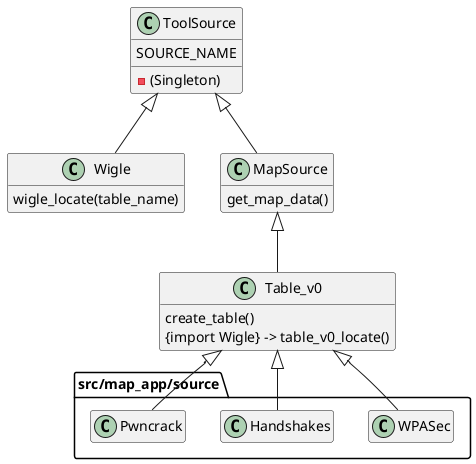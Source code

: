@startuml
hide empty members
class Table_v0{
    create_table()
    {import Wigle} -> table_v0_locate()
}

class ToolSource{
    - (Singleton)
    SOURCE_NAME
}

class Wigle{
   wigle_locate(table_name)
}

class MapSource {
    get_map_data()
}

ToolSource <|-- MapSource
ToolSource <|-- Wigle

package "src/map_app/source" {
    Table_v0 <|-- WPASec
    Table_v0 <|-- Handshakes
    Table_v0 <|-- Pwncrack
}

MapSource <|-- Table_v0

@enduml